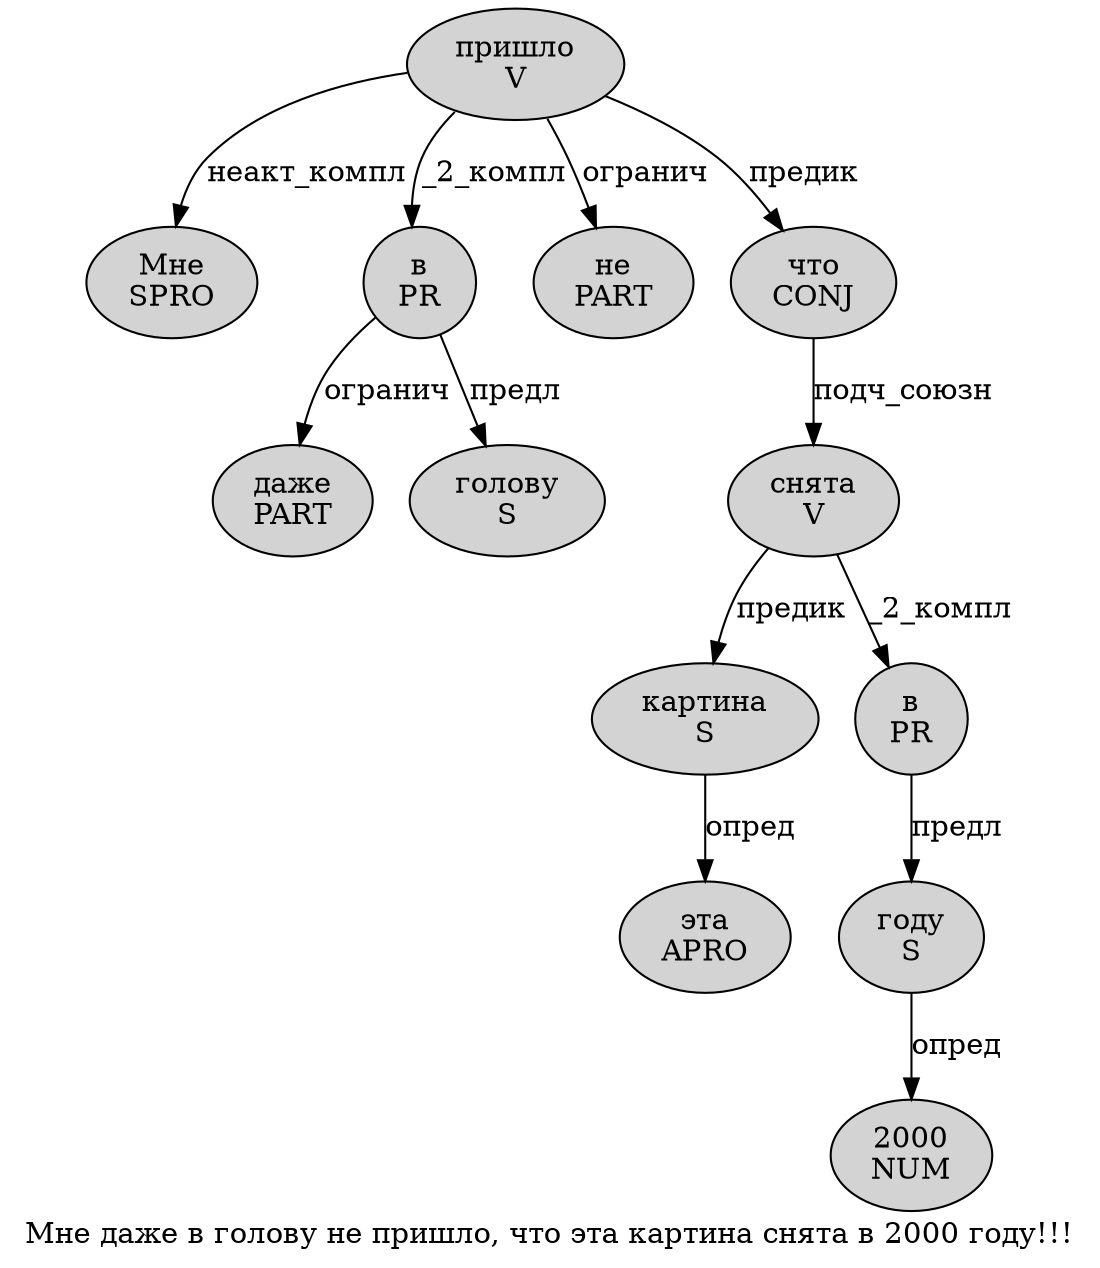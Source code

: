 digraph SENTENCE_925 {
	graph [label="Мне даже в голову не пришло, что эта картина снята в 2000 году!!!"]
	node [style=filled]
		0 [label="Мне
SPRO" color="" fillcolor=lightgray penwidth=1 shape=ellipse]
		1 [label="даже
PART" color="" fillcolor=lightgray penwidth=1 shape=ellipse]
		2 [label="в
PR" color="" fillcolor=lightgray penwidth=1 shape=ellipse]
		3 [label="голову
S" color="" fillcolor=lightgray penwidth=1 shape=ellipse]
		4 [label="не
PART" color="" fillcolor=lightgray penwidth=1 shape=ellipse]
		5 [label="пришло
V" color="" fillcolor=lightgray penwidth=1 shape=ellipse]
		7 [label="что
CONJ" color="" fillcolor=lightgray penwidth=1 shape=ellipse]
		8 [label="эта
APRO" color="" fillcolor=lightgray penwidth=1 shape=ellipse]
		9 [label="картина
S" color="" fillcolor=lightgray penwidth=1 shape=ellipse]
		10 [label="снята
V" color="" fillcolor=lightgray penwidth=1 shape=ellipse]
		11 [label="в
PR" color="" fillcolor=lightgray penwidth=1 shape=ellipse]
		12 [label="2000
NUM" color="" fillcolor=lightgray penwidth=1 shape=ellipse]
		13 [label="году
S" color="" fillcolor=lightgray penwidth=1 shape=ellipse]
			7 -> 10 [label="подч_союзн"]
			5 -> 0 [label="неакт_компл"]
			5 -> 2 [label="_2_компл"]
			5 -> 4 [label="огранич"]
			5 -> 7 [label="предик"]
			10 -> 9 [label="предик"]
			10 -> 11 [label="_2_компл"]
			11 -> 13 [label="предл"]
			13 -> 12 [label="опред"]
			2 -> 1 [label="огранич"]
			2 -> 3 [label="предл"]
			9 -> 8 [label="опред"]
}